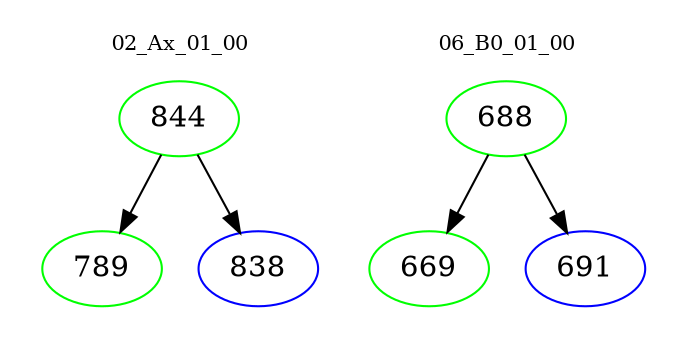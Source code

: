 digraph{
subgraph cluster_0 {
color = white
label = "02_Ax_01_00";
fontsize=10;
T0_844 [label="844", color="green"]
T0_844 -> T0_789 [color="black"]
T0_789 [label="789", color="green"]
T0_844 -> T0_838 [color="black"]
T0_838 [label="838", color="blue"]
}
subgraph cluster_1 {
color = white
label = "06_B0_01_00";
fontsize=10;
T1_688 [label="688", color="green"]
T1_688 -> T1_669 [color="black"]
T1_669 [label="669", color="green"]
T1_688 -> T1_691 [color="black"]
T1_691 [label="691", color="blue"]
}
}
